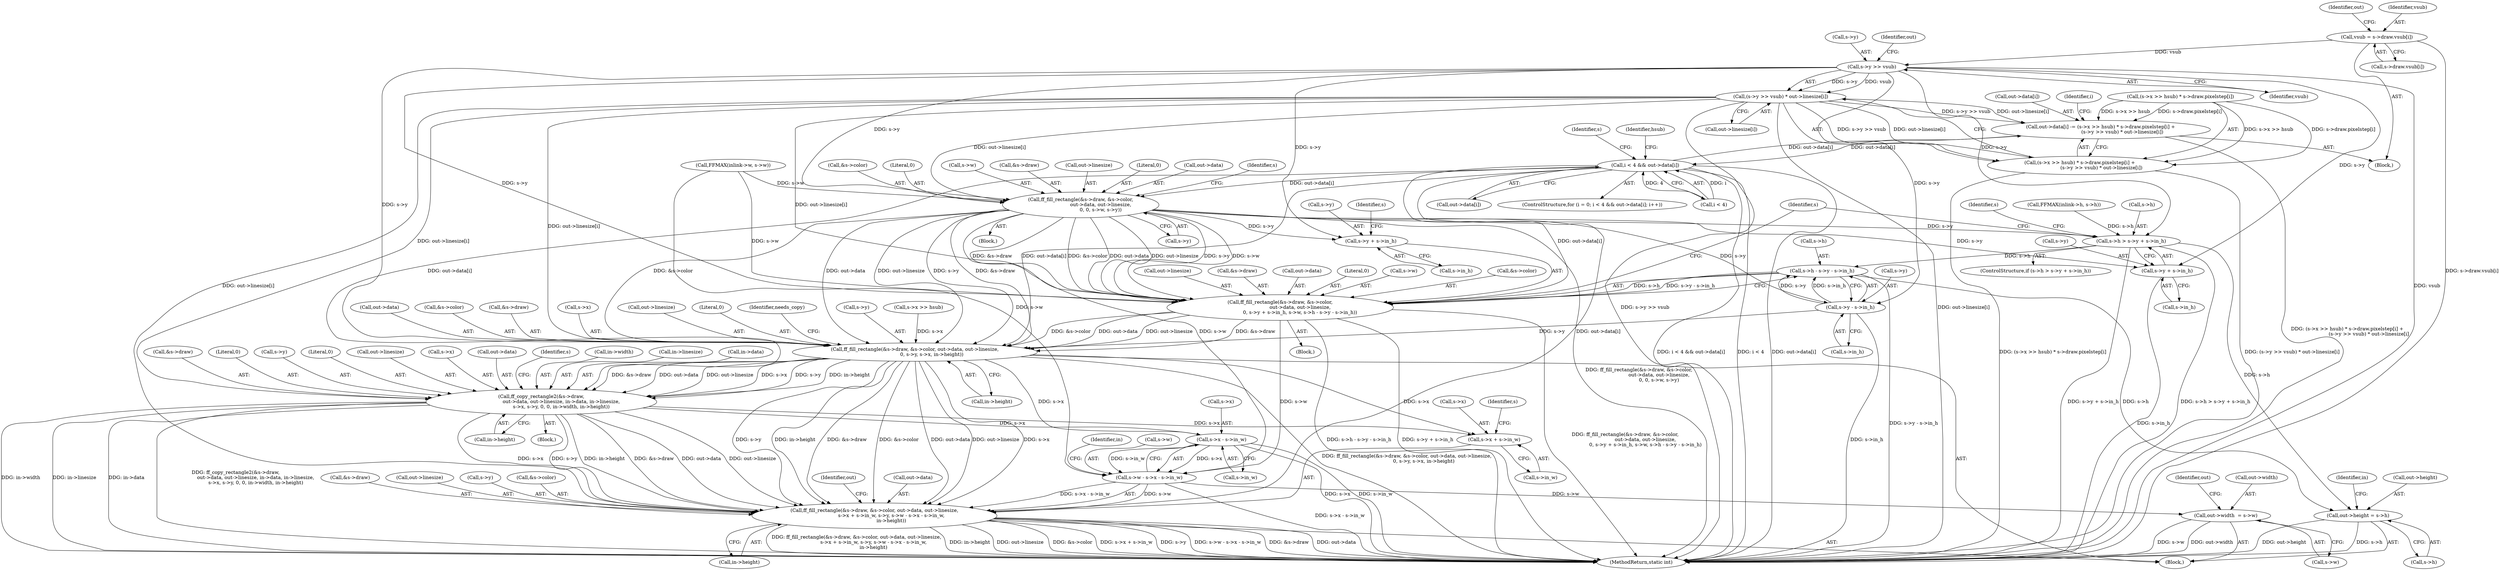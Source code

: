 digraph "0_FFmpeg_e43a0a232dbf6d3c161823c2e07c52e76227a1bc_7@array" {
"1000202" [label="(Call,vsub = s->draw.vsub[i])"];
"1000232" [label="(Call,s->y >> vsub)"];
"1000231" [label="(Call,(s->y >> vsub) * out->linesize[i])"];
"1000211" [label="(Call,out->data[i] -= (s->x >> hsub) * s->draw.pixelstep[i] +\n                            (s->y >> vsub) * out->linesize[i])"];
"1000179" [label="(Call,i < 4 && out->data[i])"];
"1000247" [label="(Call,ff_fill_rectangle(&s->draw, &s->color,\n                          out->data, out->linesize,\n                          0, 0, s->w, s->y))"];
"1000271" [label="(Call,s->h > s->y + s->in_h)"];
"1000309" [label="(Call,s->h - s->y - s->in_h)"];
"1000283" [label="(Call,ff_fill_rectangle(&s->draw, &s->color,\n                          out->data, out->linesize,\n                          0, s->y + s->in_h, s->w, s->h - s->y - s->in_h))"];
"1000320" [label="(Call,ff_fill_rectangle(&s->draw, &s->color, out->data, out->linesize,\n                      0, s->y, s->x, in->height))"];
"1000348" [label="(Call,ff_copy_rectangle2(&s->draw,\n                          out->data, out->linesize, in->data, in->linesize,\n                          s->x, s->y, 0, 0, in->width, in->height))"];
"1000379" [label="(Call,ff_fill_rectangle(&s->draw, &s->color, out->data, out->linesize,\n                      s->x + s->in_w, s->y, s->w - s->x - s->in_w,\n                      in->height))"];
"1000394" [label="(Call,s->x + s->in_w)"];
"1000408" [label="(Call,s->x - s->in_w)"];
"1000404" [label="(Call,s->w - s->x - s->in_w)"];
"1000418" [label="(Call,out->width  = s->w)"];
"1000425" [label="(Call,out->height = s->h)"];
"1000275" [label="(Call,s->y + s->in_h)"];
"1000299" [label="(Call,s->y + s->in_h)"];
"1000313" [label="(Call,s->y - s->in_h)"];
"1000217" [label="(Call,(s->x >> hsub) * s->draw.pixelstep[i] +\n                            (s->y >> vsub) * out->linesize[i])"];
"1000379" [label="(Call,ff_fill_rectangle(&s->draw, &s->color, out->data, out->linesize,\n                      s->x + s->in_w, s->y, s->w - s->x - s->in_w,\n                      in->height))"];
"1000309" [label="(Call,s->h - s->y - s->in_h)"];
"1000339" [label="(Call,s->x)"];
"1000376" [label="(Call,in->height)"];
"1000332" [label="(Call,out->linesize)"];
"1000193" [label="(Identifier,hsub)"];
"1000183" [label="(Call,out->data[i])"];
"1000335" [label="(Literal,0)"];
"1000419" [label="(Call,out->width)"];
"1000422" [label="(Call,s->w)"];
"1000382" [label="(Identifier,s)"];
"1000295" [label="(Call,out->linesize)"];
"1000416" [label="(Identifier,in)"];
"1000271" [label="(Call,s->h > s->y + s->in_h)"];
"1000346" [label="(Identifier,needs_copy)"];
"1000190" [label="(Block,)"];
"1000420" [label="(Identifier,out)"];
"1000373" [label="(Call,in->width)"];
"1000263" [label="(Literal,0)"];
"1000276" [label="(Call,s->y)"];
"1000362" [label="(Call,in->linesize)"];
"1000179" [label="(Call,i < 4 && out->data[i])"];
"1000279" [label="(Call,s->in_h)"];
"1000202" [label="(Call,vsub = s->draw.vsub[i])"];
"1000336" [label="(Call,s->y)"];
"1000404" [label="(Call,s->w - s->x - s->in_w)"];
"1000347" [label="(Block,)"];
"1000256" [label="(Call,out->data)"];
"1000219" [label="(Call,s->x >> hsub)"];
"1000283" [label="(Call,ff_fill_rectangle(&s->draw, &s->color,\n                          out->data, out->linesize,\n                          0, s->y + s->in_h, s->w, s->h - s->y - s->in_h))"];
"1000418" [label="(Call,out->width  = s->w)"];
"1000286" [label="(Identifier,s)"];
"1000398" [label="(Call,s->in_w)"];
"1000212" [label="(Call,out->data[i])"];
"1000189" [label="(Identifier,i)"];
"1000237" [label="(Call,out->linesize[i])"];
"1000284" [label="(Call,&s->draw)"];
"1000175" [label="(ControlStructure,for (i = 0; i < 4 && out->data[i]; i++))"];
"1000273" [label="(Identifier,s)"];
"1000388" [label="(Call,out->data)"];
"1000415" [label="(Call,in->height)"];
"1000292" [label="(Call,out->data)"];
"1000359" [label="(Call,in->data)"];
"1000252" [label="(Call,&s->color)"];
"1000394" [label="(Call,s->x + s->in_w)"];
"1000402" [label="(Identifier,s)"];
"1000211" [label="(Call,out->data[i] -= (s->x >> hsub) * s->draw.pixelstep[i] +\n                            (s->y >> vsub) * out->linesize[i])"];
"1000349" [label="(Call,&s->draw)"];
"1000107" [label="(Block,)"];
"1000371" [label="(Literal,0)"];
"1000429" [label="(Call,s->h)"];
"1000368" [label="(Call,s->y)"];
"1000262" [label="(Literal,0)"];
"1000427" [label="(Identifier,out)"];
"1000270" [label="(ControlStructure,if (s->h > s->y + s->in_h))"];
"1000232" [label="(Call,s->y >> vsub)"];
"1000372" [label="(Literal,0)"];
"1000236" [label="(Identifier,vsub)"];
"1000303" [label="(Call,s->in_h)"];
"1000342" [label="(Call,in->height)"];
"1000282" [label="(Block,)"];
"1000356" [label="(Call,out->linesize)"];
"1000408" [label="(Call,s->x - s->in_w)"];
"1000247" [label="(Call,ff_fill_rectangle(&s->draw, &s->color,\n                          out->data, out->linesize,\n                          0, 0, s->w, s->y))"];
"1000204" [label="(Call,s->draw.vsub[i])"];
"1000218" [label="(Call,(s->x >> hsub) * s->draw.pixelstep[i])"];
"1000425" [label="(Call,out->height = s->h)"];
"1000214" [label="(Identifier,out)"];
"1000395" [label="(Call,s->x)"];
"1000314" [label="(Call,s->y)"];
"1000267" [label="(Call,s->y)"];
"1000298" [label="(Literal,0)"];
"1000323" [label="(Identifier,s)"];
"1000365" [label="(Call,s->x)"];
"1000246" [label="(Block,)"];
"1000149" [label="(Call,FFMAX(inlink->h, s->h))"];
"1000239" [label="(Identifier,out)"];
"1000264" [label="(Call,s->w)"];
"1000272" [label="(Call,s->h)"];
"1000313" [label="(Call,s->y - s->in_h)"];
"1000203" [label="(Identifier,vsub)"];
"1000300" [label="(Call,s->y)"];
"1000142" [label="(Call,FFMAX(inlink->w, s->w))"];
"1000317" [label="(Call,s->in_h)"];
"1000348" [label="(Call,ff_copy_rectangle2(&s->draw,\n                          out->data, out->linesize, in->data, in->linesize,\n                          s->x, s->y, 0, 0, in->width, in->height))"];
"1000233" [label="(Call,s->y)"];
"1000329" [label="(Call,out->data)"];
"1000353" [label="(Call,out->data)"];
"1000244" [label="(Identifier,s)"];
"1000380" [label="(Call,&s->draw)"];
"1000320" [label="(Call,ff_fill_rectangle(&s->draw, &s->color, out->data, out->linesize,\n                      0, s->y, s->x, in->height))"];
"1000306" [label="(Call,s->w)"];
"1000248" [label="(Call,&s->draw)"];
"1000434" [label="(Identifier,in)"];
"1000275" [label="(Call,s->y + s->in_h)"];
"1000288" [label="(Call,&s->color)"];
"1000299" [label="(Call,s->y + s->in_h)"];
"1000391" [label="(Call,out->linesize)"];
"1000180" [label="(Call,i < 4)"];
"1000325" [label="(Call,&s->color)"];
"1000321" [label="(Call,&s->draw)"];
"1000401" [label="(Call,s->y)"];
"1000384" [label="(Call,&s->color)"];
"1000405" [label="(Call,s->w)"];
"1000449" [label="(MethodReturn,static int)"];
"1000259" [label="(Call,out->linesize)"];
"1000307" [label="(Identifier,s)"];
"1000426" [label="(Call,out->height)"];
"1000231" [label="(Call,(s->y >> vsub) * out->linesize[i])"];
"1000310" [label="(Call,s->h)"];
"1000409" [label="(Call,s->x)"];
"1000217" [label="(Call,(s->x >> hsub) * s->draw.pixelstep[i] +\n                            (s->y >> vsub) * out->linesize[i])"];
"1000412" [label="(Call,s->in_w)"];
"1000202" -> "1000190"  [label="AST: "];
"1000202" -> "1000204"  [label="CFG: "];
"1000203" -> "1000202"  [label="AST: "];
"1000204" -> "1000202"  [label="AST: "];
"1000214" -> "1000202"  [label="CFG: "];
"1000202" -> "1000449"  [label="DDG: s->draw.vsub[i]"];
"1000202" -> "1000232"  [label="DDG: vsub"];
"1000232" -> "1000231"  [label="AST: "];
"1000232" -> "1000236"  [label="CFG: "];
"1000233" -> "1000232"  [label="AST: "];
"1000236" -> "1000232"  [label="AST: "];
"1000239" -> "1000232"  [label="CFG: "];
"1000232" -> "1000449"  [label="DDG: vsub"];
"1000232" -> "1000231"  [label="DDG: s->y"];
"1000232" -> "1000231"  [label="DDG: vsub"];
"1000232" -> "1000247"  [label="DDG: s->y"];
"1000232" -> "1000271"  [label="DDG: s->y"];
"1000232" -> "1000275"  [label="DDG: s->y"];
"1000232" -> "1000283"  [label="DDG: s->y"];
"1000232" -> "1000299"  [label="DDG: s->y"];
"1000232" -> "1000313"  [label="DDG: s->y"];
"1000232" -> "1000320"  [label="DDG: s->y"];
"1000231" -> "1000217"  [label="AST: "];
"1000231" -> "1000237"  [label="CFG: "];
"1000237" -> "1000231"  [label="AST: "];
"1000217" -> "1000231"  [label="CFG: "];
"1000231" -> "1000449"  [label="DDG: out->linesize[i]"];
"1000231" -> "1000449"  [label="DDG: s->y >> vsub"];
"1000231" -> "1000211"  [label="DDG: s->y >> vsub"];
"1000231" -> "1000211"  [label="DDG: out->linesize[i]"];
"1000231" -> "1000217"  [label="DDG: s->y >> vsub"];
"1000231" -> "1000217"  [label="DDG: out->linesize[i]"];
"1000231" -> "1000247"  [label="DDG: out->linesize[i]"];
"1000231" -> "1000283"  [label="DDG: out->linesize[i]"];
"1000231" -> "1000320"  [label="DDG: out->linesize[i]"];
"1000231" -> "1000348"  [label="DDG: out->linesize[i]"];
"1000231" -> "1000379"  [label="DDG: out->linesize[i]"];
"1000211" -> "1000190"  [label="AST: "];
"1000211" -> "1000217"  [label="CFG: "];
"1000212" -> "1000211"  [label="AST: "];
"1000217" -> "1000211"  [label="AST: "];
"1000189" -> "1000211"  [label="CFG: "];
"1000211" -> "1000449"  [label="DDG: (s->x >> hsub) * s->draw.pixelstep[i] +\n                            (s->y >> vsub) * out->linesize[i]"];
"1000211" -> "1000179"  [label="DDG: out->data[i]"];
"1000218" -> "1000211"  [label="DDG: s->x >> hsub"];
"1000218" -> "1000211"  [label="DDG: s->draw.pixelstep[i]"];
"1000179" -> "1000211"  [label="DDG: out->data[i]"];
"1000179" -> "1000175"  [label="AST: "];
"1000179" -> "1000180"  [label="CFG: "];
"1000179" -> "1000183"  [label="CFG: "];
"1000180" -> "1000179"  [label="AST: "];
"1000183" -> "1000179"  [label="AST: "];
"1000193" -> "1000179"  [label="CFG: "];
"1000244" -> "1000179"  [label="CFG: "];
"1000179" -> "1000449"  [label="DDG: i < 4 && out->data[i]"];
"1000179" -> "1000449"  [label="DDG: i < 4"];
"1000179" -> "1000449"  [label="DDG: out->data[i]"];
"1000180" -> "1000179"  [label="DDG: i"];
"1000180" -> "1000179"  [label="DDG: 4"];
"1000179" -> "1000247"  [label="DDG: out->data[i]"];
"1000179" -> "1000283"  [label="DDG: out->data[i]"];
"1000179" -> "1000320"  [label="DDG: out->data[i]"];
"1000179" -> "1000348"  [label="DDG: out->data[i]"];
"1000179" -> "1000379"  [label="DDG: out->data[i]"];
"1000247" -> "1000246"  [label="AST: "];
"1000247" -> "1000267"  [label="CFG: "];
"1000248" -> "1000247"  [label="AST: "];
"1000252" -> "1000247"  [label="AST: "];
"1000256" -> "1000247"  [label="AST: "];
"1000259" -> "1000247"  [label="AST: "];
"1000262" -> "1000247"  [label="AST: "];
"1000263" -> "1000247"  [label="AST: "];
"1000264" -> "1000247"  [label="AST: "];
"1000267" -> "1000247"  [label="AST: "];
"1000273" -> "1000247"  [label="CFG: "];
"1000247" -> "1000449"  [label="DDG: ff_fill_rectangle(&s->draw, &s->color,\n                          out->data, out->linesize,\n                          0, 0, s->w, s->y)"];
"1000142" -> "1000247"  [label="DDG: s->w"];
"1000247" -> "1000271"  [label="DDG: s->y"];
"1000247" -> "1000275"  [label="DDG: s->y"];
"1000247" -> "1000283"  [label="DDG: &s->draw"];
"1000247" -> "1000283"  [label="DDG: &s->color"];
"1000247" -> "1000283"  [label="DDG: out->data"];
"1000247" -> "1000283"  [label="DDG: out->linesize"];
"1000247" -> "1000283"  [label="DDG: s->y"];
"1000247" -> "1000283"  [label="DDG: s->w"];
"1000247" -> "1000299"  [label="DDG: s->y"];
"1000247" -> "1000313"  [label="DDG: s->y"];
"1000247" -> "1000320"  [label="DDG: &s->draw"];
"1000247" -> "1000320"  [label="DDG: &s->color"];
"1000247" -> "1000320"  [label="DDG: out->data"];
"1000247" -> "1000320"  [label="DDG: out->linesize"];
"1000247" -> "1000320"  [label="DDG: s->y"];
"1000247" -> "1000404"  [label="DDG: s->w"];
"1000271" -> "1000270"  [label="AST: "];
"1000271" -> "1000275"  [label="CFG: "];
"1000272" -> "1000271"  [label="AST: "];
"1000275" -> "1000271"  [label="AST: "];
"1000286" -> "1000271"  [label="CFG: "];
"1000323" -> "1000271"  [label="CFG: "];
"1000271" -> "1000449"  [label="DDG: s->y + s->in_h"];
"1000271" -> "1000449"  [label="DDG: s->h > s->y + s->in_h"];
"1000149" -> "1000271"  [label="DDG: s->h"];
"1000271" -> "1000309"  [label="DDG: s->h"];
"1000271" -> "1000425"  [label="DDG: s->h"];
"1000309" -> "1000283"  [label="AST: "];
"1000309" -> "1000313"  [label="CFG: "];
"1000310" -> "1000309"  [label="AST: "];
"1000313" -> "1000309"  [label="AST: "];
"1000283" -> "1000309"  [label="CFG: "];
"1000309" -> "1000449"  [label="DDG: s->y - s->in_h"];
"1000309" -> "1000283"  [label="DDG: s->h"];
"1000309" -> "1000283"  [label="DDG: s->y - s->in_h"];
"1000313" -> "1000309"  [label="DDG: s->y"];
"1000313" -> "1000309"  [label="DDG: s->in_h"];
"1000309" -> "1000425"  [label="DDG: s->h"];
"1000283" -> "1000282"  [label="AST: "];
"1000284" -> "1000283"  [label="AST: "];
"1000288" -> "1000283"  [label="AST: "];
"1000292" -> "1000283"  [label="AST: "];
"1000295" -> "1000283"  [label="AST: "];
"1000298" -> "1000283"  [label="AST: "];
"1000299" -> "1000283"  [label="AST: "];
"1000306" -> "1000283"  [label="AST: "];
"1000323" -> "1000283"  [label="CFG: "];
"1000283" -> "1000449"  [label="DDG: s->h - s->y - s->in_h"];
"1000283" -> "1000449"  [label="DDG: s->y + s->in_h"];
"1000283" -> "1000449"  [label="DDG: ff_fill_rectangle(&s->draw, &s->color,\n                          out->data, out->linesize,\n                          0, s->y + s->in_h, s->w, s->h - s->y - s->in_h)"];
"1000142" -> "1000283"  [label="DDG: s->w"];
"1000283" -> "1000320"  [label="DDG: &s->draw"];
"1000283" -> "1000320"  [label="DDG: &s->color"];
"1000283" -> "1000320"  [label="DDG: out->data"];
"1000283" -> "1000320"  [label="DDG: out->linesize"];
"1000283" -> "1000404"  [label="DDG: s->w"];
"1000320" -> "1000107"  [label="AST: "];
"1000320" -> "1000342"  [label="CFG: "];
"1000321" -> "1000320"  [label="AST: "];
"1000325" -> "1000320"  [label="AST: "];
"1000329" -> "1000320"  [label="AST: "];
"1000332" -> "1000320"  [label="AST: "];
"1000335" -> "1000320"  [label="AST: "];
"1000336" -> "1000320"  [label="AST: "];
"1000339" -> "1000320"  [label="AST: "];
"1000342" -> "1000320"  [label="AST: "];
"1000346" -> "1000320"  [label="CFG: "];
"1000320" -> "1000449"  [label="DDG: ff_fill_rectangle(&s->draw, &s->color, out->data, out->linesize,\n                      0, s->y, s->x, in->height)"];
"1000313" -> "1000320"  [label="DDG: s->y"];
"1000219" -> "1000320"  [label="DDG: s->x"];
"1000320" -> "1000348"  [label="DDG: &s->draw"];
"1000320" -> "1000348"  [label="DDG: out->data"];
"1000320" -> "1000348"  [label="DDG: out->linesize"];
"1000320" -> "1000348"  [label="DDG: s->x"];
"1000320" -> "1000348"  [label="DDG: s->y"];
"1000320" -> "1000348"  [label="DDG: in->height"];
"1000320" -> "1000379"  [label="DDG: &s->draw"];
"1000320" -> "1000379"  [label="DDG: &s->color"];
"1000320" -> "1000379"  [label="DDG: out->data"];
"1000320" -> "1000379"  [label="DDG: out->linesize"];
"1000320" -> "1000379"  [label="DDG: s->x"];
"1000320" -> "1000379"  [label="DDG: s->y"];
"1000320" -> "1000379"  [label="DDG: in->height"];
"1000320" -> "1000394"  [label="DDG: s->x"];
"1000320" -> "1000408"  [label="DDG: s->x"];
"1000348" -> "1000347"  [label="AST: "];
"1000348" -> "1000376"  [label="CFG: "];
"1000349" -> "1000348"  [label="AST: "];
"1000353" -> "1000348"  [label="AST: "];
"1000356" -> "1000348"  [label="AST: "];
"1000359" -> "1000348"  [label="AST: "];
"1000362" -> "1000348"  [label="AST: "];
"1000365" -> "1000348"  [label="AST: "];
"1000368" -> "1000348"  [label="AST: "];
"1000371" -> "1000348"  [label="AST: "];
"1000372" -> "1000348"  [label="AST: "];
"1000373" -> "1000348"  [label="AST: "];
"1000376" -> "1000348"  [label="AST: "];
"1000382" -> "1000348"  [label="CFG: "];
"1000348" -> "1000449"  [label="DDG: ff_copy_rectangle2(&s->draw,\n                          out->data, out->linesize, in->data, in->linesize,\n                          s->x, s->y, 0, 0, in->width, in->height)"];
"1000348" -> "1000449"  [label="DDG: in->width"];
"1000348" -> "1000449"  [label="DDG: in->linesize"];
"1000348" -> "1000449"  [label="DDG: in->data"];
"1000348" -> "1000379"  [label="DDG: &s->draw"];
"1000348" -> "1000379"  [label="DDG: out->data"];
"1000348" -> "1000379"  [label="DDG: out->linesize"];
"1000348" -> "1000379"  [label="DDG: s->x"];
"1000348" -> "1000379"  [label="DDG: s->y"];
"1000348" -> "1000379"  [label="DDG: in->height"];
"1000348" -> "1000394"  [label="DDG: s->x"];
"1000348" -> "1000408"  [label="DDG: s->x"];
"1000379" -> "1000107"  [label="AST: "];
"1000379" -> "1000415"  [label="CFG: "];
"1000380" -> "1000379"  [label="AST: "];
"1000384" -> "1000379"  [label="AST: "];
"1000388" -> "1000379"  [label="AST: "];
"1000391" -> "1000379"  [label="AST: "];
"1000394" -> "1000379"  [label="AST: "];
"1000401" -> "1000379"  [label="AST: "];
"1000404" -> "1000379"  [label="AST: "];
"1000415" -> "1000379"  [label="AST: "];
"1000420" -> "1000379"  [label="CFG: "];
"1000379" -> "1000449"  [label="DDG: &s->color"];
"1000379" -> "1000449"  [label="DDG: s->x + s->in_w"];
"1000379" -> "1000449"  [label="DDG: s->y"];
"1000379" -> "1000449"  [label="DDG: s->w - s->x - s->in_w"];
"1000379" -> "1000449"  [label="DDG: &s->draw"];
"1000379" -> "1000449"  [label="DDG: out->data"];
"1000379" -> "1000449"  [label="DDG: ff_fill_rectangle(&s->draw, &s->color, out->data, out->linesize,\n                      s->x + s->in_w, s->y, s->w - s->x - s->in_w,\n                      in->height)"];
"1000379" -> "1000449"  [label="DDG: in->height"];
"1000379" -> "1000449"  [label="DDG: out->linesize"];
"1000404" -> "1000379"  [label="DDG: s->w"];
"1000404" -> "1000379"  [label="DDG: s->x - s->in_w"];
"1000394" -> "1000398"  [label="CFG: "];
"1000395" -> "1000394"  [label="AST: "];
"1000398" -> "1000394"  [label="AST: "];
"1000402" -> "1000394"  [label="CFG: "];
"1000408" -> "1000404"  [label="AST: "];
"1000408" -> "1000412"  [label="CFG: "];
"1000409" -> "1000408"  [label="AST: "];
"1000412" -> "1000408"  [label="AST: "];
"1000404" -> "1000408"  [label="CFG: "];
"1000408" -> "1000449"  [label="DDG: s->x"];
"1000408" -> "1000449"  [label="DDG: s->in_w"];
"1000408" -> "1000404"  [label="DDG: s->x"];
"1000408" -> "1000404"  [label="DDG: s->in_w"];
"1000405" -> "1000404"  [label="AST: "];
"1000416" -> "1000404"  [label="CFG: "];
"1000404" -> "1000449"  [label="DDG: s->x - s->in_w"];
"1000142" -> "1000404"  [label="DDG: s->w"];
"1000404" -> "1000418"  [label="DDG: s->w"];
"1000418" -> "1000107"  [label="AST: "];
"1000418" -> "1000422"  [label="CFG: "];
"1000419" -> "1000418"  [label="AST: "];
"1000422" -> "1000418"  [label="AST: "];
"1000427" -> "1000418"  [label="CFG: "];
"1000418" -> "1000449"  [label="DDG: s->w"];
"1000418" -> "1000449"  [label="DDG: out->width"];
"1000425" -> "1000107"  [label="AST: "];
"1000425" -> "1000429"  [label="CFG: "];
"1000426" -> "1000425"  [label="AST: "];
"1000429" -> "1000425"  [label="AST: "];
"1000434" -> "1000425"  [label="CFG: "];
"1000425" -> "1000449"  [label="DDG: out->height"];
"1000425" -> "1000449"  [label="DDG: s->h"];
"1000275" -> "1000279"  [label="CFG: "];
"1000276" -> "1000275"  [label="AST: "];
"1000279" -> "1000275"  [label="AST: "];
"1000275" -> "1000449"  [label="DDG: s->in_h"];
"1000299" -> "1000303"  [label="CFG: "];
"1000300" -> "1000299"  [label="AST: "];
"1000303" -> "1000299"  [label="AST: "];
"1000307" -> "1000299"  [label="CFG: "];
"1000313" -> "1000317"  [label="CFG: "];
"1000314" -> "1000313"  [label="AST: "];
"1000317" -> "1000313"  [label="AST: "];
"1000313" -> "1000449"  [label="DDG: s->in_h"];
"1000218" -> "1000217"  [label="AST: "];
"1000217" -> "1000449"  [label="DDG: (s->x >> hsub) * s->draw.pixelstep[i]"];
"1000217" -> "1000449"  [label="DDG: (s->y >> vsub) * out->linesize[i]"];
"1000218" -> "1000217"  [label="DDG: s->x >> hsub"];
"1000218" -> "1000217"  [label="DDG: s->draw.pixelstep[i]"];
}
